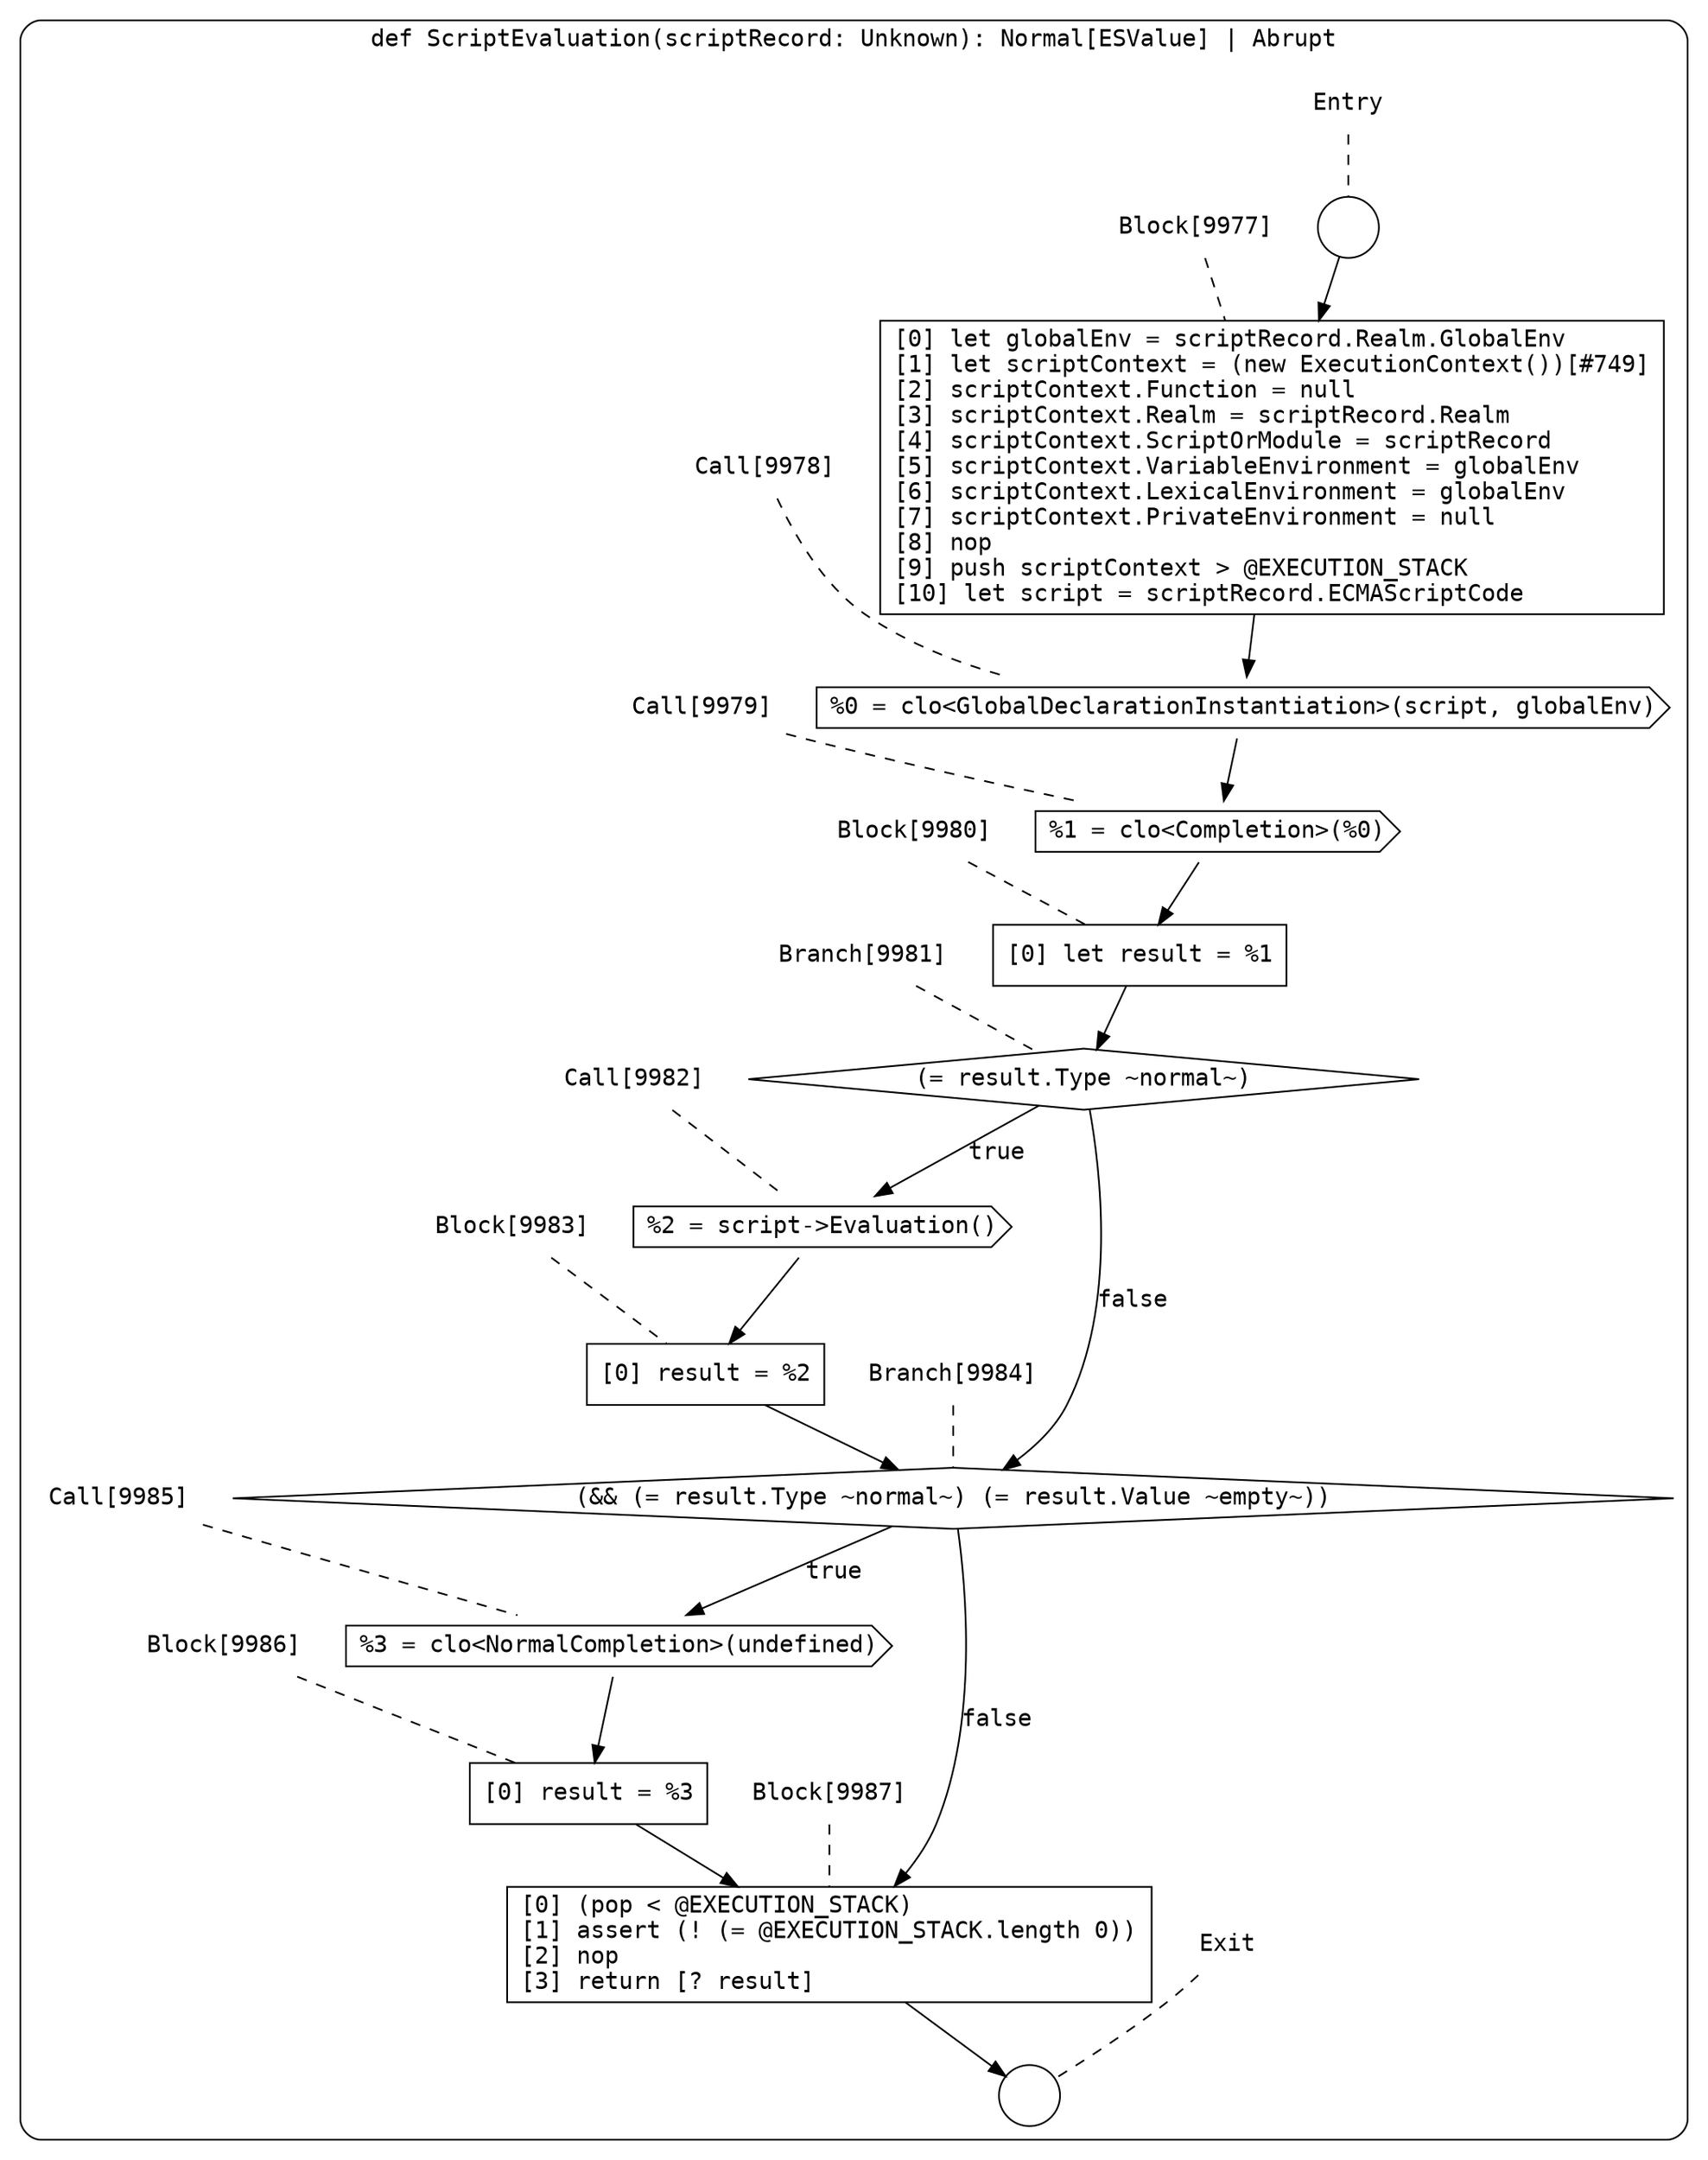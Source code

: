 digraph {
  graph [fontname = "Consolas"]
  node [fontname = "Consolas"]
  edge [fontname = "Consolas"]
  subgraph cluster1869 {
    label = "def ScriptEvaluation(scriptRecord: Unknown): Normal[ESValue] | Abrupt"
    style = rounded
    cluster1869_entry_name [shape=none, label=<<font color="black">Entry</font>>]
    cluster1869_entry_name -> cluster1869_entry [arrowhead=none, color="black", style=dashed]
    cluster1869_entry [shape=circle label=" " color="black" fillcolor="white" style=filled]
    cluster1869_entry -> node9977 [color="black"]
    cluster1869_exit_name [shape=none, label=<<font color="black">Exit</font>>]
    cluster1869_exit_name -> cluster1869_exit [arrowhead=none, color="black", style=dashed]
    cluster1869_exit [shape=circle label=" " color="black" fillcolor="white" style=filled]
    node9977_name [shape=none, label=<<font color="black">Block[9977]</font>>]
    node9977_name -> node9977 [arrowhead=none, color="black", style=dashed]
    node9977 [shape=box, label=<<font color="black">[0] let globalEnv = scriptRecord.Realm.GlobalEnv<BR ALIGN="LEFT"/>[1] let scriptContext = (new ExecutionContext())[#749]<BR ALIGN="LEFT"/>[2] scriptContext.Function = null<BR ALIGN="LEFT"/>[3] scriptContext.Realm = scriptRecord.Realm<BR ALIGN="LEFT"/>[4] scriptContext.ScriptOrModule = scriptRecord<BR ALIGN="LEFT"/>[5] scriptContext.VariableEnvironment = globalEnv<BR ALIGN="LEFT"/>[6] scriptContext.LexicalEnvironment = globalEnv<BR ALIGN="LEFT"/>[7] scriptContext.PrivateEnvironment = null<BR ALIGN="LEFT"/>[8] nop<BR ALIGN="LEFT"/>[9] push scriptContext &gt; @EXECUTION_STACK<BR ALIGN="LEFT"/>[10] let script = scriptRecord.ECMAScriptCode<BR ALIGN="LEFT"/></font>> color="black" fillcolor="white", style=filled]
    node9977 -> node9978 [color="black"]
    node9978_name [shape=none, label=<<font color="black">Call[9978]</font>>]
    node9978_name -> node9978 [arrowhead=none, color="black", style=dashed]
    node9978 [shape=cds, label=<<font color="black">%0 = clo&lt;GlobalDeclarationInstantiation&gt;(script, globalEnv)</font>> color="black" fillcolor="white", style=filled]
    node9978 -> node9979 [color="black"]
    node9979_name [shape=none, label=<<font color="black">Call[9979]</font>>]
    node9979_name -> node9979 [arrowhead=none, color="black", style=dashed]
    node9979 [shape=cds, label=<<font color="black">%1 = clo&lt;Completion&gt;(%0)</font>> color="black" fillcolor="white", style=filled]
    node9979 -> node9980 [color="black"]
    node9980_name [shape=none, label=<<font color="black">Block[9980]</font>>]
    node9980_name -> node9980 [arrowhead=none, color="black", style=dashed]
    node9980 [shape=box, label=<<font color="black">[0] let result = %1<BR ALIGN="LEFT"/></font>> color="black" fillcolor="white", style=filled]
    node9980 -> node9981 [color="black"]
    node9981_name [shape=none, label=<<font color="black">Branch[9981]</font>>]
    node9981_name -> node9981 [arrowhead=none, color="black", style=dashed]
    node9981 [shape=diamond, label=<<font color="black">(= result.Type ~normal~)</font>> color="black" fillcolor="white", style=filled]
    node9981 -> node9982 [label=<<font color="black">true</font>> color="black"]
    node9981 -> node9984 [label=<<font color="black">false</font>> color="black"]
    node9982_name [shape=none, label=<<font color="black">Call[9982]</font>>]
    node9982_name -> node9982 [arrowhead=none, color="black", style=dashed]
    node9982 [shape=cds, label=<<font color="black">%2 = script-&gt;Evaluation()</font>> color="black" fillcolor="white", style=filled]
    node9982 -> node9983 [color="black"]
    node9984_name [shape=none, label=<<font color="black">Branch[9984]</font>>]
    node9984_name -> node9984 [arrowhead=none, color="black", style=dashed]
    node9984 [shape=diamond, label=<<font color="black">(&amp;&amp; (= result.Type ~normal~) (= result.Value ~empty~))</font>> color="black" fillcolor="white", style=filled]
    node9984 -> node9985 [label=<<font color="black">true</font>> color="black"]
    node9984 -> node9987 [label=<<font color="black">false</font>> color="black"]
    node9983_name [shape=none, label=<<font color="black">Block[9983]</font>>]
    node9983_name -> node9983 [arrowhead=none, color="black", style=dashed]
    node9983 [shape=box, label=<<font color="black">[0] result = %2<BR ALIGN="LEFT"/></font>> color="black" fillcolor="white", style=filled]
    node9983 -> node9984 [color="black"]
    node9985_name [shape=none, label=<<font color="black">Call[9985]</font>>]
    node9985_name -> node9985 [arrowhead=none, color="black", style=dashed]
    node9985 [shape=cds, label=<<font color="black">%3 = clo&lt;NormalCompletion&gt;(undefined)</font>> color="black" fillcolor="white", style=filled]
    node9985 -> node9986 [color="black"]
    node9987_name [shape=none, label=<<font color="black">Block[9987]</font>>]
    node9987_name -> node9987 [arrowhead=none, color="black", style=dashed]
    node9987 [shape=box, label=<<font color="black">[0] (pop &lt; @EXECUTION_STACK)<BR ALIGN="LEFT"/>[1] assert (! (= @EXECUTION_STACK.length 0))<BR ALIGN="LEFT"/>[2] nop<BR ALIGN="LEFT"/>[3] return [? result]<BR ALIGN="LEFT"/></font>> color="black" fillcolor="white", style=filled]
    node9987 -> cluster1869_exit [color="black"]
    node9986_name [shape=none, label=<<font color="black">Block[9986]</font>>]
    node9986_name -> node9986 [arrowhead=none, color="black", style=dashed]
    node9986 [shape=box, label=<<font color="black">[0] result = %3<BR ALIGN="LEFT"/></font>> color="black" fillcolor="white", style=filled]
    node9986 -> node9987 [color="black"]
  }
}